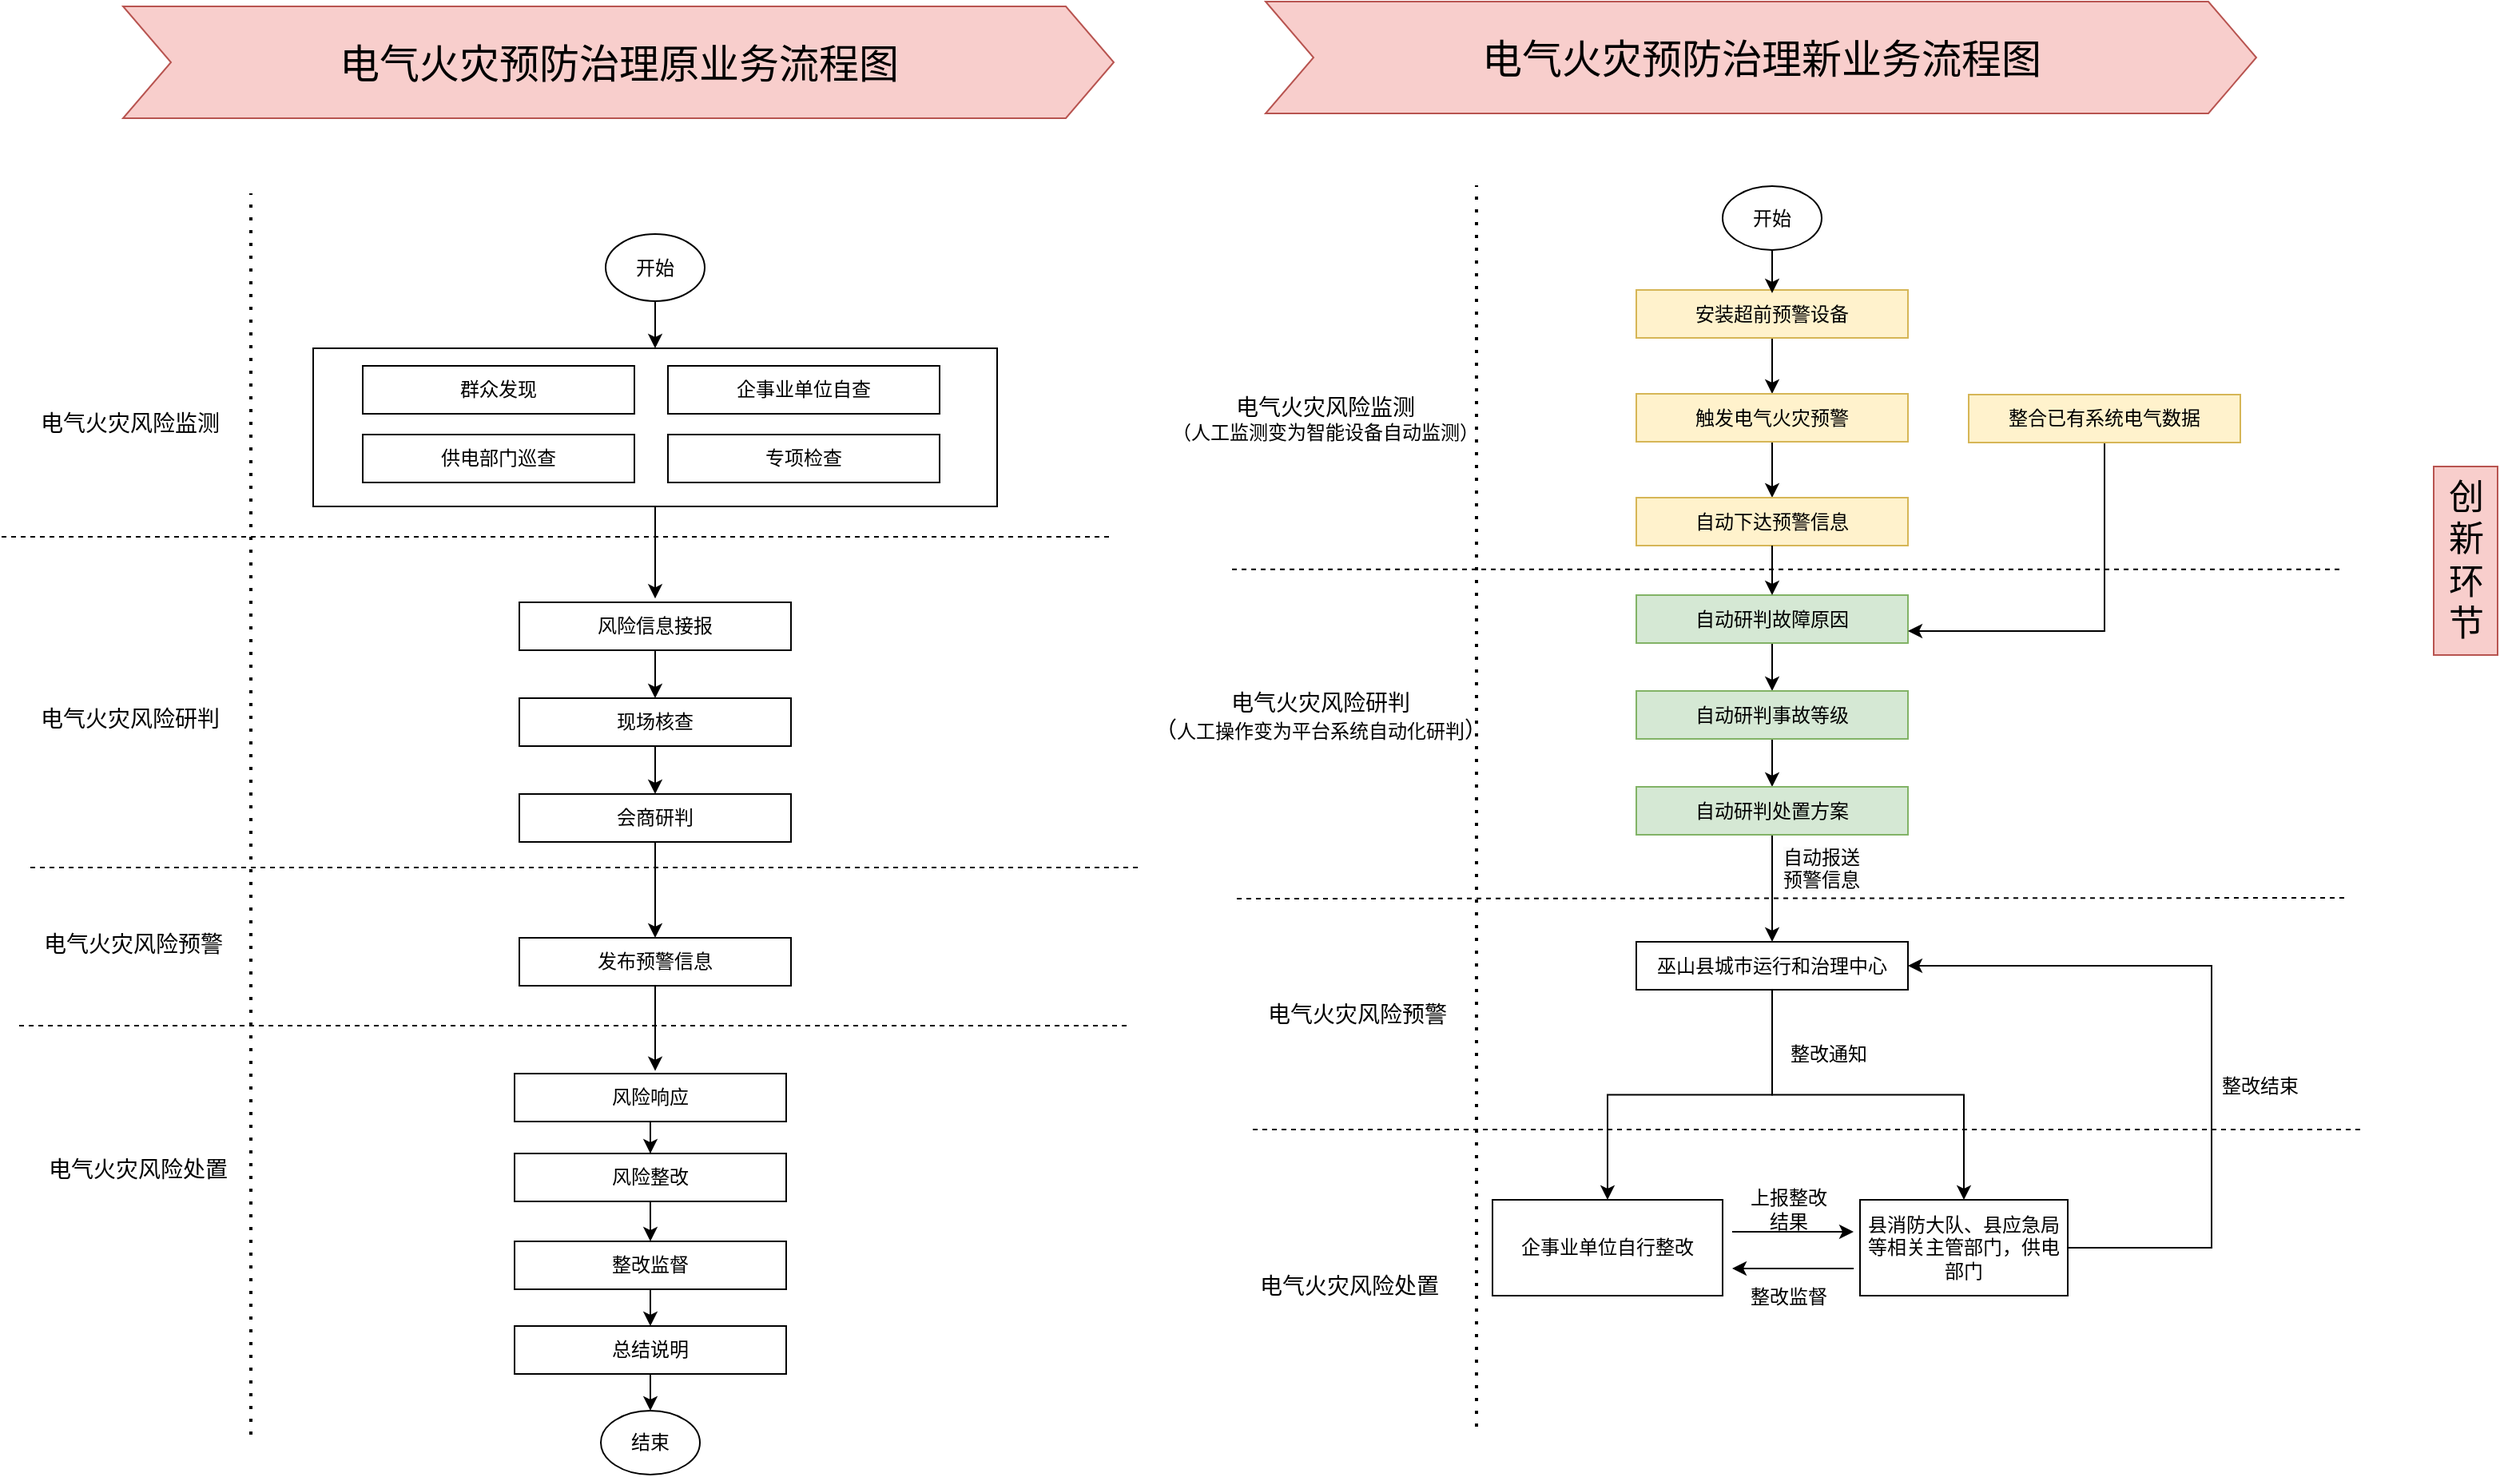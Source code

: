 <mxfile version="21.7.2" type="github">
  <diagram name="第 1 页" id="Cvnru_8ZgVQWGcG2YRoV">
    <mxGraphModel dx="1584" dy="508" grid="0" gridSize="10" guides="1" tooltips="1" connect="1" arrows="1" fold="1" page="0" pageScale="1" pageWidth="827" pageHeight="1169" math="0" shadow="0">
      <root>
        <mxCell id="0" />
        <mxCell id="1" parent="0" />
        <mxCell id="jyO5-WvrYrrkGgKPPHPB-283" style="edgeStyle=orthogonalEdgeStyle;rounded=0;orthogonalLoop=1;jettySize=auto;html=1;" edge="1" parent="1" source="jyO5-WvrYrrkGgKPPHPB-279">
          <mxGeometry relative="1" as="geometry">
            <mxPoint x="396" y="700.627" as="targetPoint" />
          </mxGeometry>
        </mxCell>
        <mxCell id="jyO5-WvrYrrkGgKPPHPB-279" value="" style="rounded=0;whiteSpace=wrap;html=1;" vertex="1" parent="1">
          <mxGeometry x="182" y="544" width="428" height="99" as="geometry" />
        </mxCell>
        <mxCell id="jyO5-WvrYrrkGgKPPHPB-281" style="edgeStyle=orthogonalEdgeStyle;rounded=0;orthogonalLoop=1;jettySize=auto;html=1;entryX=0.5;entryY=0;entryDx=0;entryDy=0;" edge="1" parent="1" source="jyO5-WvrYrrkGgKPPHPB-2" target="jyO5-WvrYrrkGgKPPHPB-279">
          <mxGeometry relative="1" as="geometry" />
        </mxCell>
        <mxCell id="jyO5-WvrYrrkGgKPPHPB-2" value="开始" style="ellipse;whiteSpace=wrap;html=1;" vertex="1" parent="1">
          <mxGeometry x="365" y="472.5" width="62" height="42" as="geometry" />
        </mxCell>
        <mxCell id="jyO5-WvrYrrkGgKPPHPB-19" value="" style="edgeStyle=orthogonalEdgeStyle;rounded=0;orthogonalLoop=1;jettySize=auto;html=1;" edge="1" parent="1" source="jyO5-WvrYrrkGgKPPHPB-17" target="jyO5-WvrYrrkGgKPPHPB-18">
          <mxGeometry relative="1" as="geometry" />
        </mxCell>
        <mxCell id="jyO5-WvrYrrkGgKPPHPB-17" value="风险信息接报" style="rounded=0;whiteSpace=wrap;html=1;" vertex="1" parent="1">
          <mxGeometry x="311" y="703" width="170" height="30" as="geometry" />
        </mxCell>
        <mxCell id="jyO5-WvrYrrkGgKPPHPB-23" value="" style="edgeStyle=orthogonalEdgeStyle;rounded=0;orthogonalLoop=1;jettySize=auto;html=1;" edge="1" parent="1" source="jyO5-WvrYrrkGgKPPHPB-18" target="jyO5-WvrYrrkGgKPPHPB-22">
          <mxGeometry relative="1" as="geometry" />
        </mxCell>
        <mxCell id="jyO5-WvrYrrkGgKPPHPB-18" value="现场核查" style="rounded=0;whiteSpace=wrap;html=1;" vertex="1" parent="1">
          <mxGeometry x="311" y="763" width="170" height="30" as="geometry" />
        </mxCell>
        <mxCell id="jyO5-WvrYrrkGgKPPHPB-286" style="edgeStyle=orthogonalEdgeStyle;rounded=0;orthogonalLoop=1;jettySize=auto;html=1;entryX=0.5;entryY=0;entryDx=0;entryDy=0;" edge="1" parent="1" source="jyO5-WvrYrrkGgKPPHPB-22" target="jyO5-WvrYrrkGgKPPHPB-35">
          <mxGeometry relative="1" as="geometry" />
        </mxCell>
        <mxCell id="jyO5-WvrYrrkGgKPPHPB-22" value="会商研判" style="rounded=0;whiteSpace=wrap;html=1;" vertex="1" parent="1">
          <mxGeometry x="311" y="823" width="170" height="30" as="geometry" />
        </mxCell>
        <mxCell id="jyO5-WvrYrrkGgKPPHPB-25" value="&lt;font style=&quot;font-size: 14px;&quot;&gt;电气火灾风险监测&lt;/font&gt;" style="text;html=1;align=center;verticalAlign=middle;resizable=0;points=[];autosize=1;strokeColor=none;fillColor=none;" vertex="1" parent="1">
          <mxGeometry x="2" y="576" width="130" height="29" as="geometry" />
        </mxCell>
        <mxCell id="jyO5-WvrYrrkGgKPPHPB-27" value="&lt;font style=&quot;font-size: 14px;&quot;&gt;电气火灾风险研判&lt;/font&gt;" style="text;html=1;align=center;verticalAlign=middle;resizable=0;points=[];autosize=1;strokeColor=none;fillColor=none;" vertex="1" parent="1">
          <mxGeometry x="2" y="761.5" width="130" height="29" as="geometry" />
        </mxCell>
        <mxCell id="jyO5-WvrYrrkGgKPPHPB-294" style="edgeStyle=orthogonalEdgeStyle;rounded=0;orthogonalLoop=1;jettySize=auto;html=1;" edge="1" parent="1" source="jyO5-WvrYrrkGgKPPHPB-35">
          <mxGeometry relative="1" as="geometry">
            <mxPoint x="396" y="996.314" as="targetPoint" />
          </mxGeometry>
        </mxCell>
        <mxCell id="jyO5-WvrYrrkGgKPPHPB-35" value="发布预警信息" style="rounded=0;whiteSpace=wrap;html=1;" vertex="1" parent="1">
          <mxGeometry x="311" y="913" width="170" height="30" as="geometry" />
        </mxCell>
        <mxCell id="jyO5-WvrYrrkGgKPPHPB-38" value="&lt;font style=&quot;font-size: 14px;&quot;&gt;电气火灾风险预警&lt;/font&gt;" style="text;html=1;align=center;verticalAlign=middle;resizable=0;points=[];autosize=1;strokeColor=none;fillColor=none;" vertex="1" parent="1">
          <mxGeometry x="4" y="902" width="130" height="29" as="geometry" />
        </mxCell>
        <mxCell id="jyO5-WvrYrrkGgKPPHPB-41" value="" style="edgeStyle=orthogonalEdgeStyle;rounded=0;orthogonalLoop=1;jettySize=auto;html=1;" edge="1" parent="1" source="jyO5-WvrYrrkGgKPPHPB-42" target="jyO5-WvrYrrkGgKPPHPB-43">
          <mxGeometry relative="1" as="geometry" />
        </mxCell>
        <mxCell id="jyO5-WvrYrrkGgKPPHPB-42" value="风险响应" style="rounded=0;whiteSpace=wrap;html=1;" vertex="1" parent="1">
          <mxGeometry x="308" y="998" width="170" height="30" as="geometry" />
        </mxCell>
        <mxCell id="jyO5-WvrYrrkGgKPPHPB-288" style="edgeStyle=orthogonalEdgeStyle;rounded=0;orthogonalLoop=1;jettySize=auto;html=1;" edge="1" parent="1" source="jyO5-WvrYrrkGgKPPHPB-43" target="jyO5-WvrYrrkGgKPPHPB-187">
          <mxGeometry relative="1" as="geometry" />
        </mxCell>
        <mxCell id="jyO5-WvrYrrkGgKPPHPB-43" value="风险整改" style="rounded=0;whiteSpace=wrap;html=1;" vertex="1" parent="1">
          <mxGeometry x="308" y="1048" width="170" height="30" as="geometry" />
        </mxCell>
        <mxCell id="jyO5-WvrYrrkGgKPPHPB-46" value="&lt;font style=&quot;font-size: 14px;&quot;&gt;电气火灾风险处置&lt;/font&gt;" style="text;html=1;align=center;verticalAlign=middle;resizable=0;points=[];autosize=1;strokeColor=none;fillColor=none;" vertex="1" parent="1">
          <mxGeometry x="7" y="1043" width="130" height="29" as="geometry" />
        </mxCell>
        <mxCell id="jyO5-WvrYrrkGgKPPHPB-51" value="" style="edgeStyle=orthogonalEdgeStyle;rounded=0;orthogonalLoop=1;jettySize=auto;html=1;" edge="1" parent="1" source="jyO5-WvrYrrkGgKPPHPB-52">
          <mxGeometry relative="1" as="geometry">
            <mxPoint x="274" y="1740" as="targetPoint" />
          </mxGeometry>
        </mxCell>
        <mxCell id="jyO5-WvrYrrkGgKPPHPB-58" value="结束" style="ellipse;whiteSpace=wrap;html=1;" vertex="1" parent="1">
          <mxGeometry x="362" y="1209" width="62" height="40" as="geometry" />
        </mxCell>
        <mxCell id="jyO5-WvrYrrkGgKPPHPB-62" value="开始" style="ellipse;whiteSpace=wrap;html=1;" vertex="1" parent="1">
          <mxGeometry x="1064" y="442.5" width="62" height="40" as="geometry" />
        </mxCell>
        <mxCell id="jyO5-WvrYrrkGgKPPHPB-64" value="" style="edgeStyle=orthogonalEdgeStyle;rounded=0;orthogonalLoop=1;jettySize=auto;html=1;" edge="1" parent="1" source="jyO5-WvrYrrkGgKPPHPB-65" target="jyO5-WvrYrrkGgKPPHPB-67">
          <mxGeometry relative="1" as="geometry" />
        </mxCell>
        <mxCell id="jyO5-WvrYrrkGgKPPHPB-65" value="安装超前预警设备" style="rounded=0;whiteSpace=wrap;html=1;fillColor=#fff2cc;strokeColor=#d6b656;" vertex="1" parent="1">
          <mxGeometry x="1010" y="507.5" width="170" height="30" as="geometry" />
        </mxCell>
        <mxCell id="jyO5-WvrYrrkGgKPPHPB-108" style="edgeStyle=orthogonalEdgeStyle;rounded=0;orthogonalLoop=1;jettySize=auto;html=1;entryX=0.5;entryY=0;entryDx=0;entryDy=0;" edge="1" parent="1" source="jyO5-WvrYrrkGgKPPHPB-67" target="jyO5-WvrYrrkGgKPPHPB-70">
          <mxGeometry relative="1" as="geometry" />
        </mxCell>
        <mxCell id="jyO5-WvrYrrkGgKPPHPB-67" value="触发电气火灾预警" style="rounded=0;whiteSpace=wrap;html=1;fillColor=#fff2cc;strokeColor=#d6b656;" vertex="1" parent="1">
          <mxGeometry x="1010" y="572.5" width="170" height="30" as="geometry" />
        </mxCell>
        <mxCell id="jyO5-WvrYrrkGgKPPHPB-70" value="自动下达&lt;span style=&quot;background-color: initial;&quot;&gt;预警信息&lt;/span&gt;" style="rounded=0;whiteSpace=wrap;html=1;fillColor=#fff2cc;strokeColor=#d6b656;" vertex="1" parent="1">
          <mxGeometry x="1010" y="637.5" width="170" height="30" as="geometry" />
        </mxCell>
        <mxCell id="jyO5-WvrYrrkGgKPPHPB-73" value="" style="edgeStyle=orthogonalEdgeStyle;rounded=0;orthogonalLoop=1;jettySize=auto;html=1;" edge="1" parent="1" source="jyO5-WvrYrrkGgKPPHPB-74" target="jyO5-WvrYrrkGgKPPHPB-76">
          <mxGeometry relative="1" as="geometry" />
        </mxCell>
        <mxCell id="jyO5-WvrYrrkGgKPPHPB-74" value="自动研判故障原因" style="rounded=0;whiteSpace=wrap;html=1;fillColor=#d5e8d4;strokeColor=#82b366;" vertex="1" parent="1">
          <mxGeometry x="1010" y="698.5" width="170" height="30" as="geometry" />
        </mxCell>
        <mxCell id="jyO5-WvrYrrkGgKPPHPB-75" value="" style="edgeStyle=orthogonalEdgeStyle;rounded=0;orthogonalLoop=1;jettySize=auto;html=1;" edge="1" parent="1" source="jyO5-WvrYrrkGgKPPHPB-76" target="jyO5-WvrYrrkGgKPPHPB-77">
          <mxGeometry relative="1" as="geometry" />
        </mxCell>
        <mxCell id="jyO5-WvrYrrkGgKPPHPB-76" value="自动研判事故等级" style="rounded=0;whiteSpace=wrap;html=1;fillColor=#d5e8d4;strokeColor=#82b366;" vertex="1" parent="1">
          <mxGeometry x="1010" y="758.5" width="170" height="30" as="geometry" />
        </mxCell>
        <mxCell id="jyO5-WvrYrrkGgKPPHPB-249" style="edgeStyle=orthogonalEdgeStyle;rounded=0;orthogonalLoop=1;jettySize=auto;html=1;entryX=0.5;entryY=0;entryDx=0;entryDy=0;" edge="1" parent="1" source="jyO5-WvrYrrkGgKPPHPB-77" target="jyO5-WvrYrrkGgKPPHPB-247">
          <mxGeometry relative="1" as="geometry" />
        </mxCell>
        <mxCell id="jyO5-WvrYrrkGgKPPHPB-77" value="自动研判处置方案" style="rounded=0;whiteSpace=wrap;html=1;fillColor=#d5e8d4;strokeColor=#82b366;" vertex="1" parent="1">
          <mxGeometry x="1010" y="818.5" width="170" height="30" as="geometry" />
        </mxCell>
        <mxCell id="jyO5-WvrYrrkGgKPPHPB-79" value="&lt;font style=&quot;&quot;&gt;&lt;font style=&quot;font-size: 14px;&quot;&gt;电气火灾风险监测&lt;/font&gt;&lt;br&gt;（人工监测变为智能设备自动监测）&lt;br&gt;&lt;/font&gt;" style="text;html=1;align=center;verticalAlign=middle;resizable=0;points=[];autosize=1;strokeColor=none;fillColor=none;" vertex="1" parent="1">
          <mxGeometry x="710" y="566.5" width="210" height="43" as="geometry" />
        </mxCell>
        <mxCell id="jyO5-WvrYrrkGgKPPHPB-81" value="&lt;font style=&quot;font-size: 14px;&quot;&gt;电气火灾风险研判&lt;br&gt;（&lt;/font&gt;&lt;font style=&quot;&quot;&gt;&lt;font style=&quot;font-size: 12px;&quot;&gt;人工操作变为平台系统自动化研判&lt;/font&gt;&lt;span style=&quot;font-size: 14px;&quot;&gt;）&lt;/span&gt;&lt;br&gt;&lt;/font&gt;" style="text;html=1;align=center;verticalAlign=middle;resizable=0;points=[];autosize=1;strokeColor=none;fillColor=none;" vertex="1" parent="1">
          <mxGeometry x="699" y="750.5" width="226" height="46" as="geometry" />
        </mxCell>
        <mxCell id="jyO5-WvrYrrkGgKPPHPB-89" value="&lt;font style=&quot;font-size: 14px;&quot;&gt;电气火灾风险预警&lt;/font&gt;" style="text;html=1;align=center;verticalAlign=middle;resizable=0;points=[];autosize=1;strokeColor=none;fillColor=none;" vertex="1" parent="1">
          <mxGeometry x="765" y="945.5" width="140" height="30" as="geometry" />
        </mxCell>
        <mxCell id="jyO5-WvrYrrkGgKPPHPB-90" style="edgeStyle=orthogonalEdgeStyle;rounded=0;orthogonalLoop=1;jettySize=auto;html=1;" edge="1" parent="1" source="jyO5-WvrYrrkGgKPPHPB-70" target="jyO5-WvrYrrkGgKPPHPB-74">
          <mxGeometry relative="1" as="geometry" />
        </mxCell>
        <mxCell id="jyO5-WvrYrrkGgKPPHPB-92" value="" style="edgeStyle=orthogonalEdgeStyle;rounded=0;orthogonalLoop=1;jettySize=auto;html=1;" edge="1" parent="1" target="jyO5-WvrYrrkGgKPPHPB-94">
          <mxGeometry relative="1" as="geometry">
            <mxPoint x="1032.5" y="1390" as="sourcePoint" />
          </mxGeometry>
        </mxCell>
        <mxCell id="jyO5-WvrYrrkGgKPPHPB-170" value="" style="edgeStyle=orthogonalEdgeStyle;rounded=0;orthogonalLoop=1;jettySize=auto;html=1;" edge="1" parent="1" target="jyO5-WvrYrrkGgKPPHPB-169">
          <mxGeometry relative="1" as="geometry">
            <mxPoint x="1032" y="1450" as="sourcePoint" />
          </mxGeometry>
        </mxCell>
        <mxCell id="jyO5-WvrYrrkGgKPPHPB-96" value="&lt;font style=&quot;font-size: 14px;&quot;&gt;电气火灾风险处置&lt;/font&gt;" style="text;html=1;align=center;verticalAlign=middle;resizable=0;points=[];autosize=1;strokeColor=none;fillColor=none;" vertex="1" parent="1">
          <mxGeometry x="760" y="1115.5" width="140" height="30" as="geometry" />
        </mxCell>
        <mxCell id="jyO5-WvrYrrkGgKPPHPB-179" value="&lt;p style=&quot;margin-top: 0pt; margin-bottom: 0pt; margin-left: 0in; direction: ltr; unicode-bidi: embed; word-break: normal;&quot;&gt;&lt;font style=&quot;font-size: 25px;&quot;&gt;电气火灾预防治理原业务流程图&lt;/font&gt;&lt;/p&gt;" style="html=1;shadow=0;dashed=0;align=center;verticalAlign=middle;shape=mxgraph.arrows2.arrow;dy=0;dx=30;notch=30;fillColor=#f8cecc;strokeColor=#b85450;" vertex="1" parent="1">
          <mxGeometry x="63" y="330" width="620" height="70" as="geometry" />
        </mxCell>
        <mxCell id="jyO5-WvrYrrkGgKPPHPB-180" value="&lt;p style=&quot;margin-top: 0pt; margin-bottom: 0pt; margin-left: 0in; direction: ltr; unicode-bidi: embed; word-break: normal;&quot;&gt;&lt;font style=&quot;font-size: 25px;&quot;&gt;电气火灾预防治理新业务流程图&lt;/font&gt;&lt;/p&gt;" style="html=1;shadow=0;dashed=0;align=center;verticalAlign=middle;shape=mxgraph.arrows2.arrow;dy=0;dx=30;notch=30;fillColor=#f8cecc;strokeColor=#b85450;" vertex="1" parent="1">
          <mxGeometry x="778" y="327" width="620" height="70" as="geometry" />
        </mxCell>
        <mxCell id="jyO5-WvrYrrkGgKPPHPB-289" value="" style="edgeStyle=orthogonalEdgeStyle;rounded=0;orthogonalLoop=1;jettySize=auto;html=1;" edge="1" parent="1" source="jyO5-WvrYrrkGgKPPHPB-187" target="jyO5-WvrYrrkGgKPPHPB-188">
          <mxGeometry relative="1" as="geometry" />
        </mxCell>
        <mxCell id="jyO5-WvrYrrkGgKPPHPB-187" value="整改监督" style="rounded=0;whiteSpace=wrap;html=1;" vertex="1" parent="1">
          <mxGeometry x="308" y="1103" width="170" height="30" as="geometry" />
        </mxCell>
        <mxCell id="jyO5-WvrYrrkGgKPPHPB-290" value="" style="edgeStyle=orthogonalEdgeStyle;rounded=0;orthogonalLoop=1;jettySize=auto;html=1;" edge="1" parent="1" source="jyO5-WvrYrrkGgKPPHPB-188" target="jyO5-WvrYrrkGgKPPHPB-58">
          <mxGeometry relative="1" as="geometry" />
        </mxCell>
        <mxCell id="jyO5-WvrYrrkGgKPPHPB-188" value="总结说明" style="rounded=0;whiteSpace=wrap;html=1;" vertex="1" parent="1">
          <mxGeometry x="308" y="1156" width="170" height="30" as="geometry" />
        </mxCell>
        <mxCell id="jyO5-WvrYrrkGgKPPHPB-220" value="企事业单位自行整改" style="rounded=0;whiteSpace=wrap;html=1;" vertex="1" parent="1">
          <mxGeometry x="920" y="1077" width="144" height="60" as="geometry" />
        </mxCell>
        <mxCell id="jyO5-WvrYrrkGgKPPHPB-264" style="edgeStyle=orthogonalEdgeStyle;rounded=0;orthogonalLoop=1;jettySize=auto;html=1;entryX=1;entryY=0.5;entryDx=0;entryDy=0;" edge="1" parent="1" source="jyO5-WvrYrrkGgKPPHPB-221" target="jyO5-WvrYrrkGgKPPHPB-247">
          <mxGeometry relative="1" as="geometry">
            <Array as="points">
              <mxPoint x="1370" y="1107" />
              <mxPoint x="1370" y="931" />
            </Array>
          </mxGeometry>
        </mxCell>
        <mxCell id="jyO5-WvrYrrkGgKPPHPB-221" value="县消防大队、县应急局等相关主管部门，供电部门" style="rounded=0;whiteSpace=wrap;html=1;" vertex="1" parent="1">
          <mxGeometry x="1150" y="1077" width="130" height="60" as="geometry" />
        </mxCell>
        <mxCell id="jyO5-WvrYrrkGgKPPHPB-223" value="" style="endArrow=none;dashed=1;html=1;dashPattern=1 3;strokeWidth=2;rounded=0;" edge="1" parent="1">
          <mxGeometry width="50" height="50" relative="1" as="geometry">
            <mxPoint x="910" y="1219" as="sourcePoint" />
            <mxPoint x="910" y="442" as="targetPoint" />
          </mxGeometry>
        </mxCell>
        <mxCell id="jyO5-WvrYrrkGgKPPHPB-227" value="" style="endArrow=none;dashed=1;html=1;rounded=0;" edge="1" parent="1">
          <mxGeometry width="50" height="50" relative="1" as="geometry">
            <mxPoint x="770" y="1033" as="sourcePoint" />
            <mxPoint x="1466" y="1033" as="targetPoint" />
          </mxGeometry>
        </mxCell>
        <mxCell id="jyO5-WvrYrrkGgKPPHPB-228" value="&lt;span style=&quot;color: rgb(0, 0, 0); font-family: Helvetica; font-size: 12px; font-style: normal; font-variant-ligatures: normal; font-variant-caps: normal; font-weight: 400; letter-spacing: normal; orphans: 2; text-align: center; text-indent: 0px; text-transform: none; widows: 2; word-spacing: 0px; -webkit-text-stroke-width: 0px; background-color: rgb(251, 251, 251); text-decoration-thickness: initial; text-decoration-style: initial; text-decoration-color: initial; float: none; display: inline !important;&quot;&gt;自动报送预警信息&lt;/span&gt;" style="text;whiteSpace=wrap;html=1;" vertex="1" parent="1">
          <mxGeometry x="1100" y="848.5" width="60" height="40" as="geometry" />
        </mxCell>
        <mxCell id="jyO5-WvrYrrkGgKPPHPB-230" value="" style="endArrow=classic;html=1;rounded=0;" edge="1" parent="1">
          <mxGeometry width="50" height="50" relative="1" as="geometry">
            <mxPoint x="1070" y="1097" as="sourcePoint" />
            <mxPoint x="1146" y="1097" as="targetPoint" />
            <Array as="points">
              <mxPoint x="1100" y="1097" />
            </Array>
          </mxGeometry>
        </mxCell>
        <mxCell id="jyO5-WvrYrrkGgKPPHPB-233" value="" style="endArrow=classic;html=1;rounded=0;" edge="1" parent="1">
          <mxGeometry width="50" height="50" relative="1" as="geometry">
            <mxPoint x="1146" y="1120" as="sourcePoint" />
            <mxPoint x="1070" y="1120" as="targetPoint" />
          </mxGeometry>
        </mxCell>
        <mxCell id="jyO5-WvrYrrkGgKPPHPB-235" value="上报整改&lt;br&gt;结果" style="text;html=1;align=center;verticalAlign=middle;resizable=0;points=[];autosize=1;strokeColor=none;fillColor=none;" vertex="1" parent="1">
          <mxGeometry x="1070" y="1063" width="70" height="40" as="geometry" />
        </mxCell>
        <mxCell id="jyO5-WvrYrrkGgKPPHPB-236" value="整改监督" style="text;html=1;align=center;verticalAlign=middle;resizable=0;points=[];autosize=1;strokeColor=none;fillColor=none;" vertex="1" parent="1">
          <mxGeometry x="1070" y="1123" width="70" height="30" as="geometry" />
        </mxCell>
        <mxCell id="jyO5-WvrYrrkGgKPPHPB-243" value="" style="endArrow=classic;html=1;rounded=0;" edge="1" parent="1" source="jyO5-WvrYrrkGgKPPHPB-62">
          <mxGeometry width="50" height="50" relative="1" as="geometry">
            <mxPoint x="1036" y="559.5" as="sourcePoint" />
            <mxPoint x="1095" y="509.5" as="targetPoint" />
          </mxGeometry>
        </mxCell>
        <mxCell id="jyO5-WvrYrrkGgKPPHPB-258" style="edgeStyle=orthogonalEdgeStyle;rounded=0;orthogonalLoop=1;jettySize=auto;html=1;entryX=0.5;entryY=0;entryDx=0;entryDy=0;" edge="1" parent="1" source="jyO5-WvrYrrkGgKPPHPB-247" target="jyO5-WvrYrrkGgKPPHPB-220">
          <mxGeometry relative="1" as="geometry" />
        </mxCell>
        <mxCell id="jyO5-WvrYrrkGgKPPHPB-259" style="edgeStyle=orthogonalEdgeStyle;rounded=0;orthogonalLoop=1;jettySize=auto;html=1;" edge="1" parent="1" source="jyO5-WvrYrrkGgKPPHPB-247" target="jyO5-WvrYrrkGgKPPHPB-221">
          <mxGeometry relative="1" as="geometry" />
        </mxCell>
        <mxCell id="jyO5-WvrYrrkGgKPPHPB-247" value="巫山县城市运行和治理中心" style="rounded=0;whiteSpace=wrap;html=1;" vertex="1" parent="1">
          <mxGeometry x="1010" y="915.5" width="170" height="30" as="geometry" />
        </mxCell>
        <mxCell id="jyO5-WvrYrrkGgKPPHPB-260" value="整改通知" style="text;html=1;align=center;verticalAlign=middle;resizable=0;points=[];autosize=1;strokeColor=none;fillColor=none;" vertex="1" parent="1">
          <mxGeometry x="1095" y="971" width="70" height="30" as="geometry" />
        </mxCell>
        <mxCell id="jyO5-WvrYrrkGgKPPHPB-265" value="整改结束" style="text;html=1;align=center;verticalAlign=middle;resizable=0;points=[];autosize=1;strokeColor=none;fillColor=none;" vertex="1" parent="1">
          <mxGeometry x="1365" y="991" width="70" height="30" as="geometry" />
        </mxCell>
        <mxCell id="jyO5-WvrYrrkGgKPPHPB-267" value="" style="endArrow=none;dashed=1;html=1;rounded=0;" edge="1" parent="1">
          <mxGeometry width="50" height="50" relative="1" as="geometry">
            <mxPoint x="760" y="888.5" as="sourcePoint" />
            <mxPoint x="1456" y="888" as="targetPoint" />
          </mxGeometry>
        </mxCell>
        <mxCell id="jyO5-WvrYrrkGgKPPHPB-268" value="" style="endArrow=none;dashed=1;html=1;rounded=0;" edge="1" parent="1">
          <mxGeometry width="50" height="50" relative="1" as="geometry">
            <mxPoint x="757" y="682.41" as="sourcePoint" />
            <mxPoint x="1453" y="682.41" as="targetPoint" />
          </mxGeometry>
        </mxCell>
        <mxCell id="jyO5-WvrYrrkGgKPPHPB-271" style="edgeStyle=orthogonalEdgeStyle;rounded=0;orthogonalLoop=1;jettySize=auto;html=1;entryX=1;entryY=0.75;entryDx=0;entryDy=0;exitX=0.5;exitY=1;exitDx=0;exitDy=0;" edge="1" parent="1" source="jyO5-WvrYrrkGgKPPHPB-269" target="jyO5-WvrYrrkGgKPPHPB-74">
          <mxGeometry relative="1" as="geometry" />
        </mxCell>
        <mxCell id="jyO5-WvrYrrkGgKPPHPB-269" value="整合已有系统电气数据" style="rounded=0;whiteSpace=wrap;html=1;fillColor=#fff2cc;strokeColor=#d6b656;" vertex="1" parent="1">
          <mxGeometry x="1218" y="573" width="170" height="30" as="geometry" />
        </mxCell>
        <mxCell id="jyO5-WvrYrrkGgKPPHPB-272" value="群众发现" style="rounded=0;whiteSpace=wrap;html=1;" vertex="1" parent="1">
          <mxGeometry x="213" y="555" width="170" height="30" as="geometry" />
        </mxCell>
        <mxCell id="jyO5-WvrYrrkGgKPPHPB-273" value="企事业单位自查" style="rounded=0;whiteSpace=wrap;html=1;" vertex="1" parent="1">
          <mxGeometry x="404" y="555" width="170" height="30" as="geometry" />
        </mxCell>
        <mxCell id="jyO5-WvrYrrkGgKPPHPB-274" value="供电部门巡查" style="rounded=0;whiteSpace=wrap;html=1;" vertex="1" parent="1">
          <mxGeometry x="213" y="598" width="170" height="30" as="geometry" />
        </mxCell>
        <mxCell id="jyO5-WvrYrrkGgKPPHPB-275" value="专项检查" style="rounded=0;whiteSpace=wrap;html=1;" vertex="1" parent="1">
          <mxGeometry x="404" y="598" width="170" height="30" as="geometry" />
        </mxCell>
        <mxCell id="jyO5-WvrYrrkGgKPPHPB-276" value="" style="endArrow=none;dashed=1;html=1;dashPattern=1 3;strokeWidth=2;rounded=0;" edge="1" parent="1">
          <mxGeometry width="50" height="50" relative="1" as="geometry">
            <mxPoint x="143" y="1224" as="sourcePoint" />
            <mxPoint x="143" y="447" as="targetPoint" />
          </mxGeometry>
        </mxCell>
        <mxCell id="jyO5-WvrYrrkGgKPPHPB-277" value="" style="endArrow=none;dashed=1;html=1;rounded=0;" edge="1" parent="1">
          <mxGeometry width="50" height="50" relative="1" as="geometry">
            <mxPoint x="-13" y="662" as="sourcePoint" />
            <mxPoint x="683" y="662" as="targetPoint" />
          </mxGeometry>
        </mxCell>
        <mxCell id="jyO5-WvrYrrkGgKPPHPB-284" value="" style="endArrow=none;dashed=1;html=1;rounded=0;" edge="1" parent="1">
          <mxGeometry width="50" height="50" relative="1" as="geometry">
            <mxPoint x="5" y="869" as="sourcePoint" />
            <mxPoint x="701" y="869" as="targetPoint" />
          </mxGeometry>
        </mxCell>
        <mxCell id="jyO5-WvrYrrkGgKPPHPB-285" value="" style="endArrow=none;dashed=1;html=1;rounded=0;" edge="1" parent="1">
          <mxGeometry width="50" height="50" relative="1" as="geometry">
            <mxPoint x="-2" y="968" as="sourcePoint" />
            <mxPoint x="694" y="968" as="targetPoint" />
          </mxGeometry>
        </mxCell>
        <mxCell id="jyO5-WvrYrrkGgKPPHPB-295" value="&lt;font style=&quot;font-size: 22px;&quot;&gt;创&lt;br&gt;新&lt;br&gt;环&lt;br&gt;节&lt;/font&gt;" style="text;html=1;align=center;verticalAlign=middle;resizable=0;points=[];autosize=1;fillColor=#f8cecc;strokeColor=#b85450;" vertex="1" parent="1">
          <mxGeometry x="1509" y="618" width="40" height="118" as="geometry" />
        </mxCell>
      </root>
    </mxGraphModel>
  </diagram>
</mxfile>

